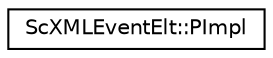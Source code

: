 digraph "Graphical Class Hierarchy"
{
 // LATEX_PDF_SIZE
  edge [fontname="Helvetica",fontsize="10",labelfontname="Helvetica",labelfontsize="10"];
  node [fontname="Helvetica",fontsize="10",shape=record];
  rankdir="LR";
  Node0 [label="ScXMLEventElt::PImpl",height=0.2,width=0.4,color="black", fillcolor="white", style="filled",URL="$classScXMLEventElt_1_1PImpl.html",tooltip=" "];
}

